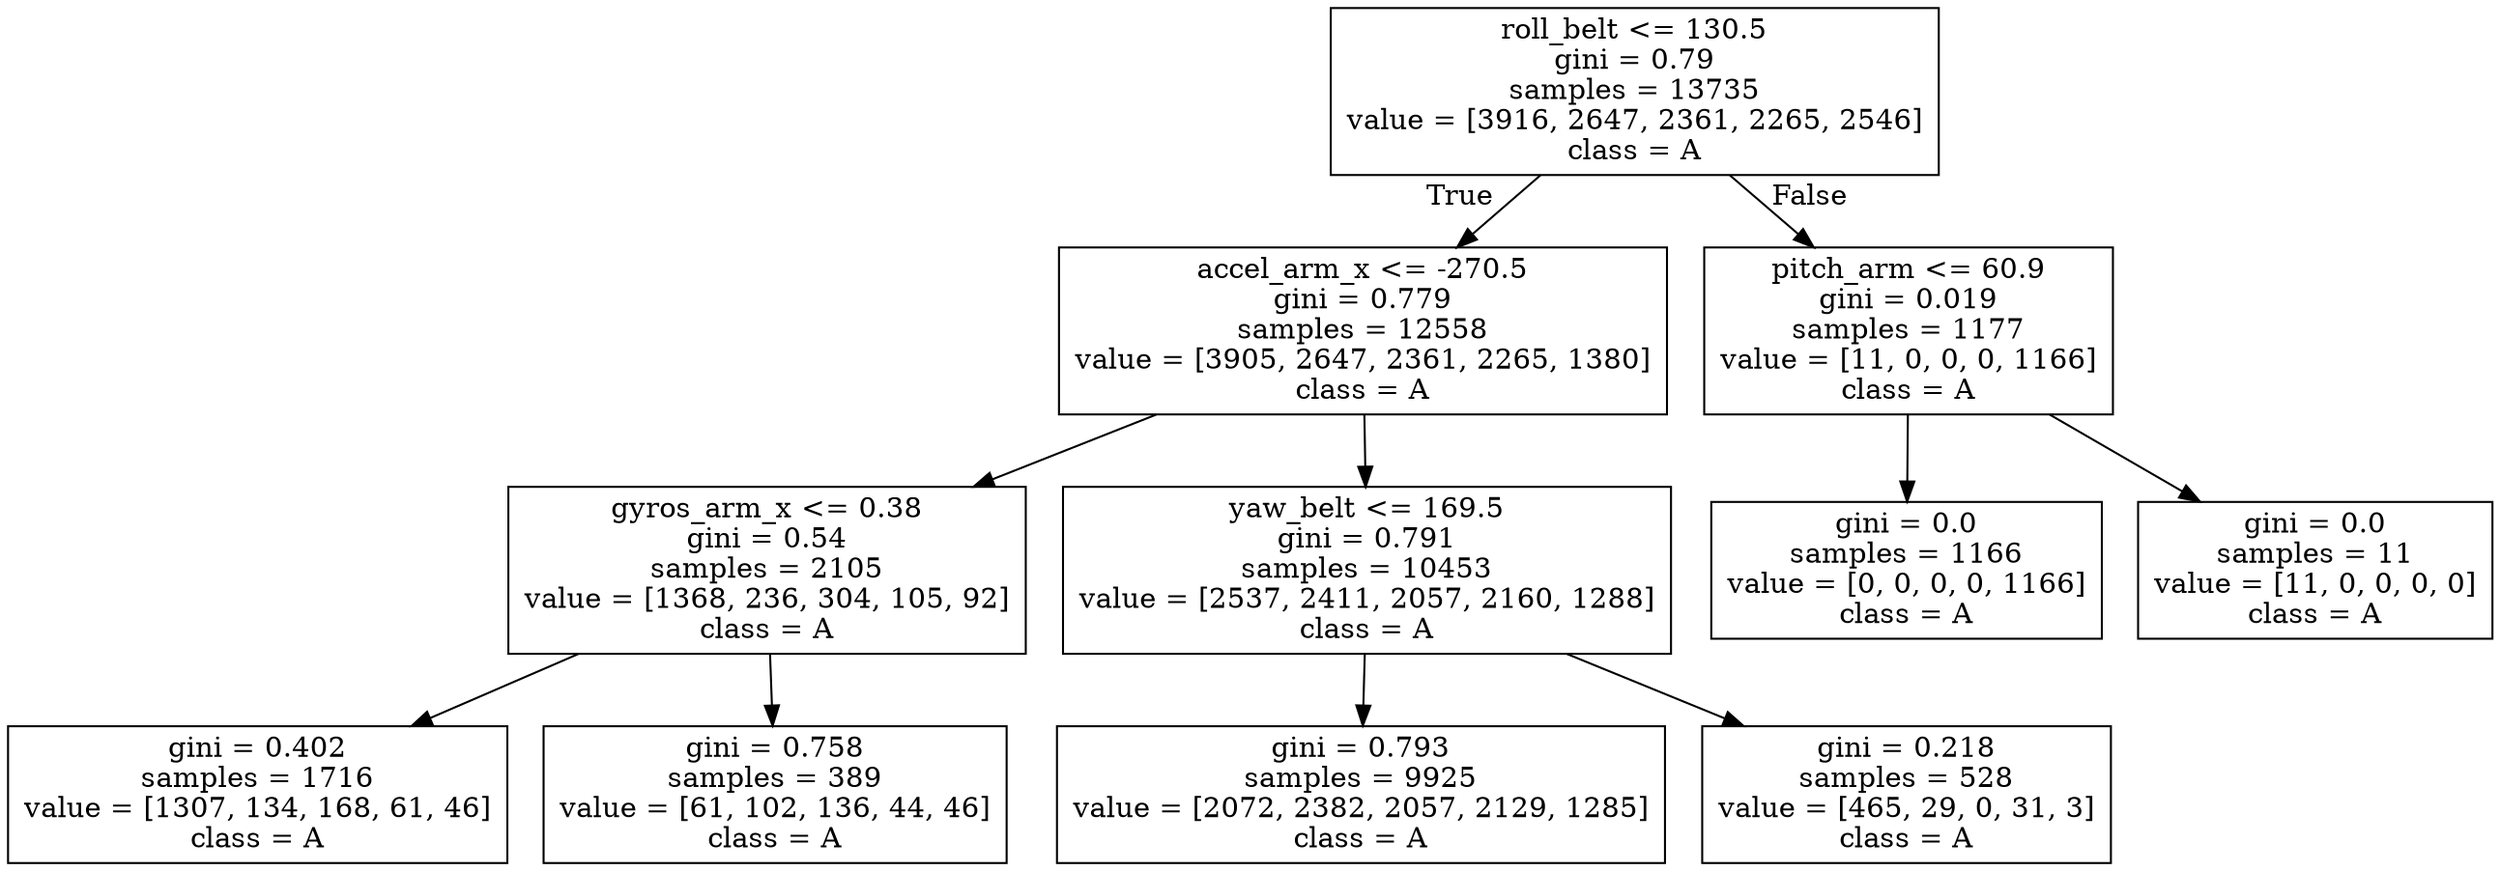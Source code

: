 digraph Tree {
node [shape=box] ;
0 [label="roll_belt <= 130.5\ngini = 0.79\nsamples = 13735\nvalue = [3916, 2647, 2361, 2265, 2546]\nclass = A"] ;
1 [label="accel_arm_x <= -270.5\ngini = 0.779\nsamples = 12558\nvalue = [3905, 2647, 2361, 2265, 1380]\nclass = A"] ;
0 -> 1 [labeldistance=2.5, labelangle=45, headlabel="True"] ;
2 [label="gyros_arm_x <= 0.38\ngini = 0.54\nsamples = 2105\nvalue = [1368, 236, 304, 105, 92]\nclass = A"] ;
1 -> 2 ;
3 [label="gini = 0.402\nsamples = 1716\nvalue = [1307, 134, 168, 61, 46]\nclass = A"] ;
2 -> 3 ;
4 [label="gini = 0.758\nsamples = 389\nvalue = [61, 102, 136, 44, 46]\nclass = A"] ;
2 -> 4 ;
5 [label="yaw_belt <= 169.5\ngini = 0.791\nsamples = 10453\nvalue = [2537, 2411, 2057, 2160, 1288]\nclass = A"] ;
1 -> 5 ;
6 [label="gini = 0.793\nsamples = 9925\nvalue = [2072, 2382, 2057, 2129, 1285]\nclass = A"] ;
5 -> 6 ;
7 [label="gini = 0.218\nsamples = 528\nvalue = [465, 29, 0, 31, 3]\nclass = A"] ;
5 -> 7 ;
8 [label="pitch_arm <= 60.9\ngini = 0.019\nsamples = 1177\nvalue = [11, 0, 0, 0, 1166]\nclass = A"] ;
0 -> 8 [labeldistance=2.5, labelangle=-45, headlabel="False"] ;
9 [label="gini = 0.0\nsamples = 1166\nvalue = [0, 0, 0, 0, 1166]\nclass = A"] ;
8 -> 9 ;
10 [label="gini = 0.0\nsamples = 11\nvalue = [11, 0, 0, 0, 0]\nclass = A"] ;
8 -> 10 ;
}